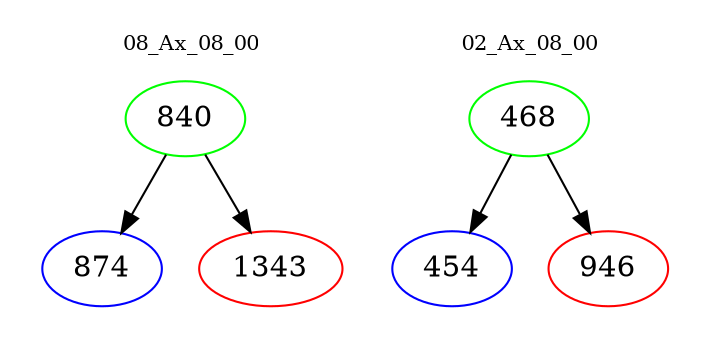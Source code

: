 digraph{
subgraph cluster_0 {
color = white
label = "08_Ax_08_00";
fontsize=10;
T0_840 [label="840", color="green"]
T0_840 -> T0_874 [color="black"]
T0_874 [label="874", color="blue"]
T0_840 -> T0_1343 [color="black"]
T0_1343 [label="1343", color="red"]
}
subgraph cluster_1 {
color = white
label = "02_Ax_08_00";
fontsize=10;
T1_468 [label="468", color="green"]
T1_468 -> T1_454 [color="black"]
T1_454 [label="454", color="blue"]
T1_468 -> T1_946 [color="black"]
T1_946 [label="946", color="red"]
}
}
